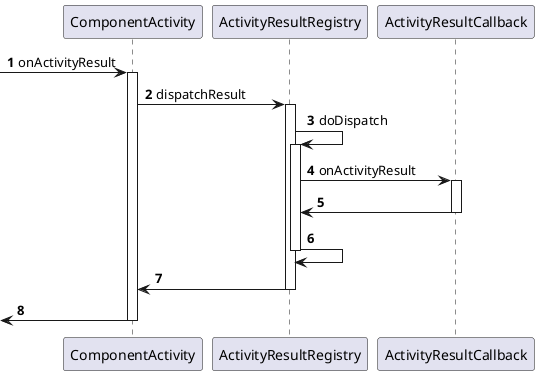 @startuml
'https://plantuml.com/sequence-diagram

autonumber
-> ComponentActivity : onActivityResult
    activate ComponentActivity

        ComponentActivity -> ActivityResultRegistry : dispatchResult
            activate ActivityResultRegistry

                ActivityResultRegistry -> ActivityResultRegistry : doDispatch
                    activate ActivityResultRegistry

                    ActivityResultRegistry -> ActivityResultCallback : onActivityResult
                        activate ActivityResultCallback

                    ActivityResultCallback -> ActivityResultRegistry
                        deactivate ActivityResultCallback

                ActivityResultRegistry -> ActivityResultRegistry
                    deactivate ActivityResultRegistry

        ActivityResultRegistry -> ComponentActivity
            deactivate ActivityResultRegistry

<- ComponentActivity
 deactivate ComponentActivity
@enduml